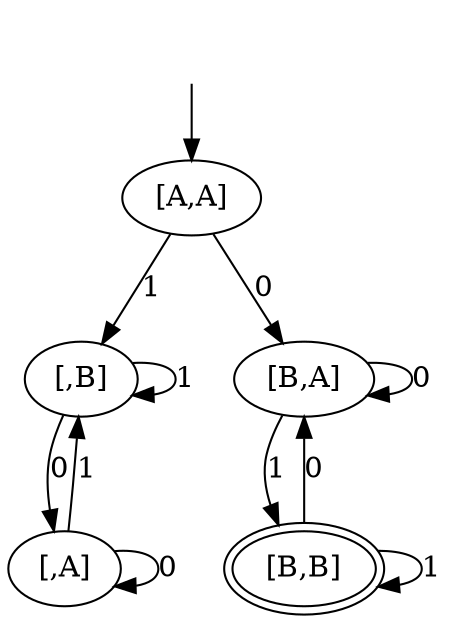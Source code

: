 digraph "Produto" {
_nil [style="invis"];
_nil -> "[A,A]" [label=""];
"[,A]" -> "[,A]" [label=0];
"[,A]" -> "[,B]" [label=1];
"[A,A]" -> "[B,A]" [label=0];
"[A,A]" -> "[,B]" [label=1];
"[,B]" -> "[,A]" [label=0];
"[,B]" -> "[,B]" [label=1];
"[B,A]" -> "[B,A]" [label=0];
"[B,A]" -> "[B,B]" [label=1];
"[B,B]" [peripheries=2];
"[B,B]" -> "[B,A]" [label=0];
"[B,B]" -> "[B,B]" [label=1];
}
